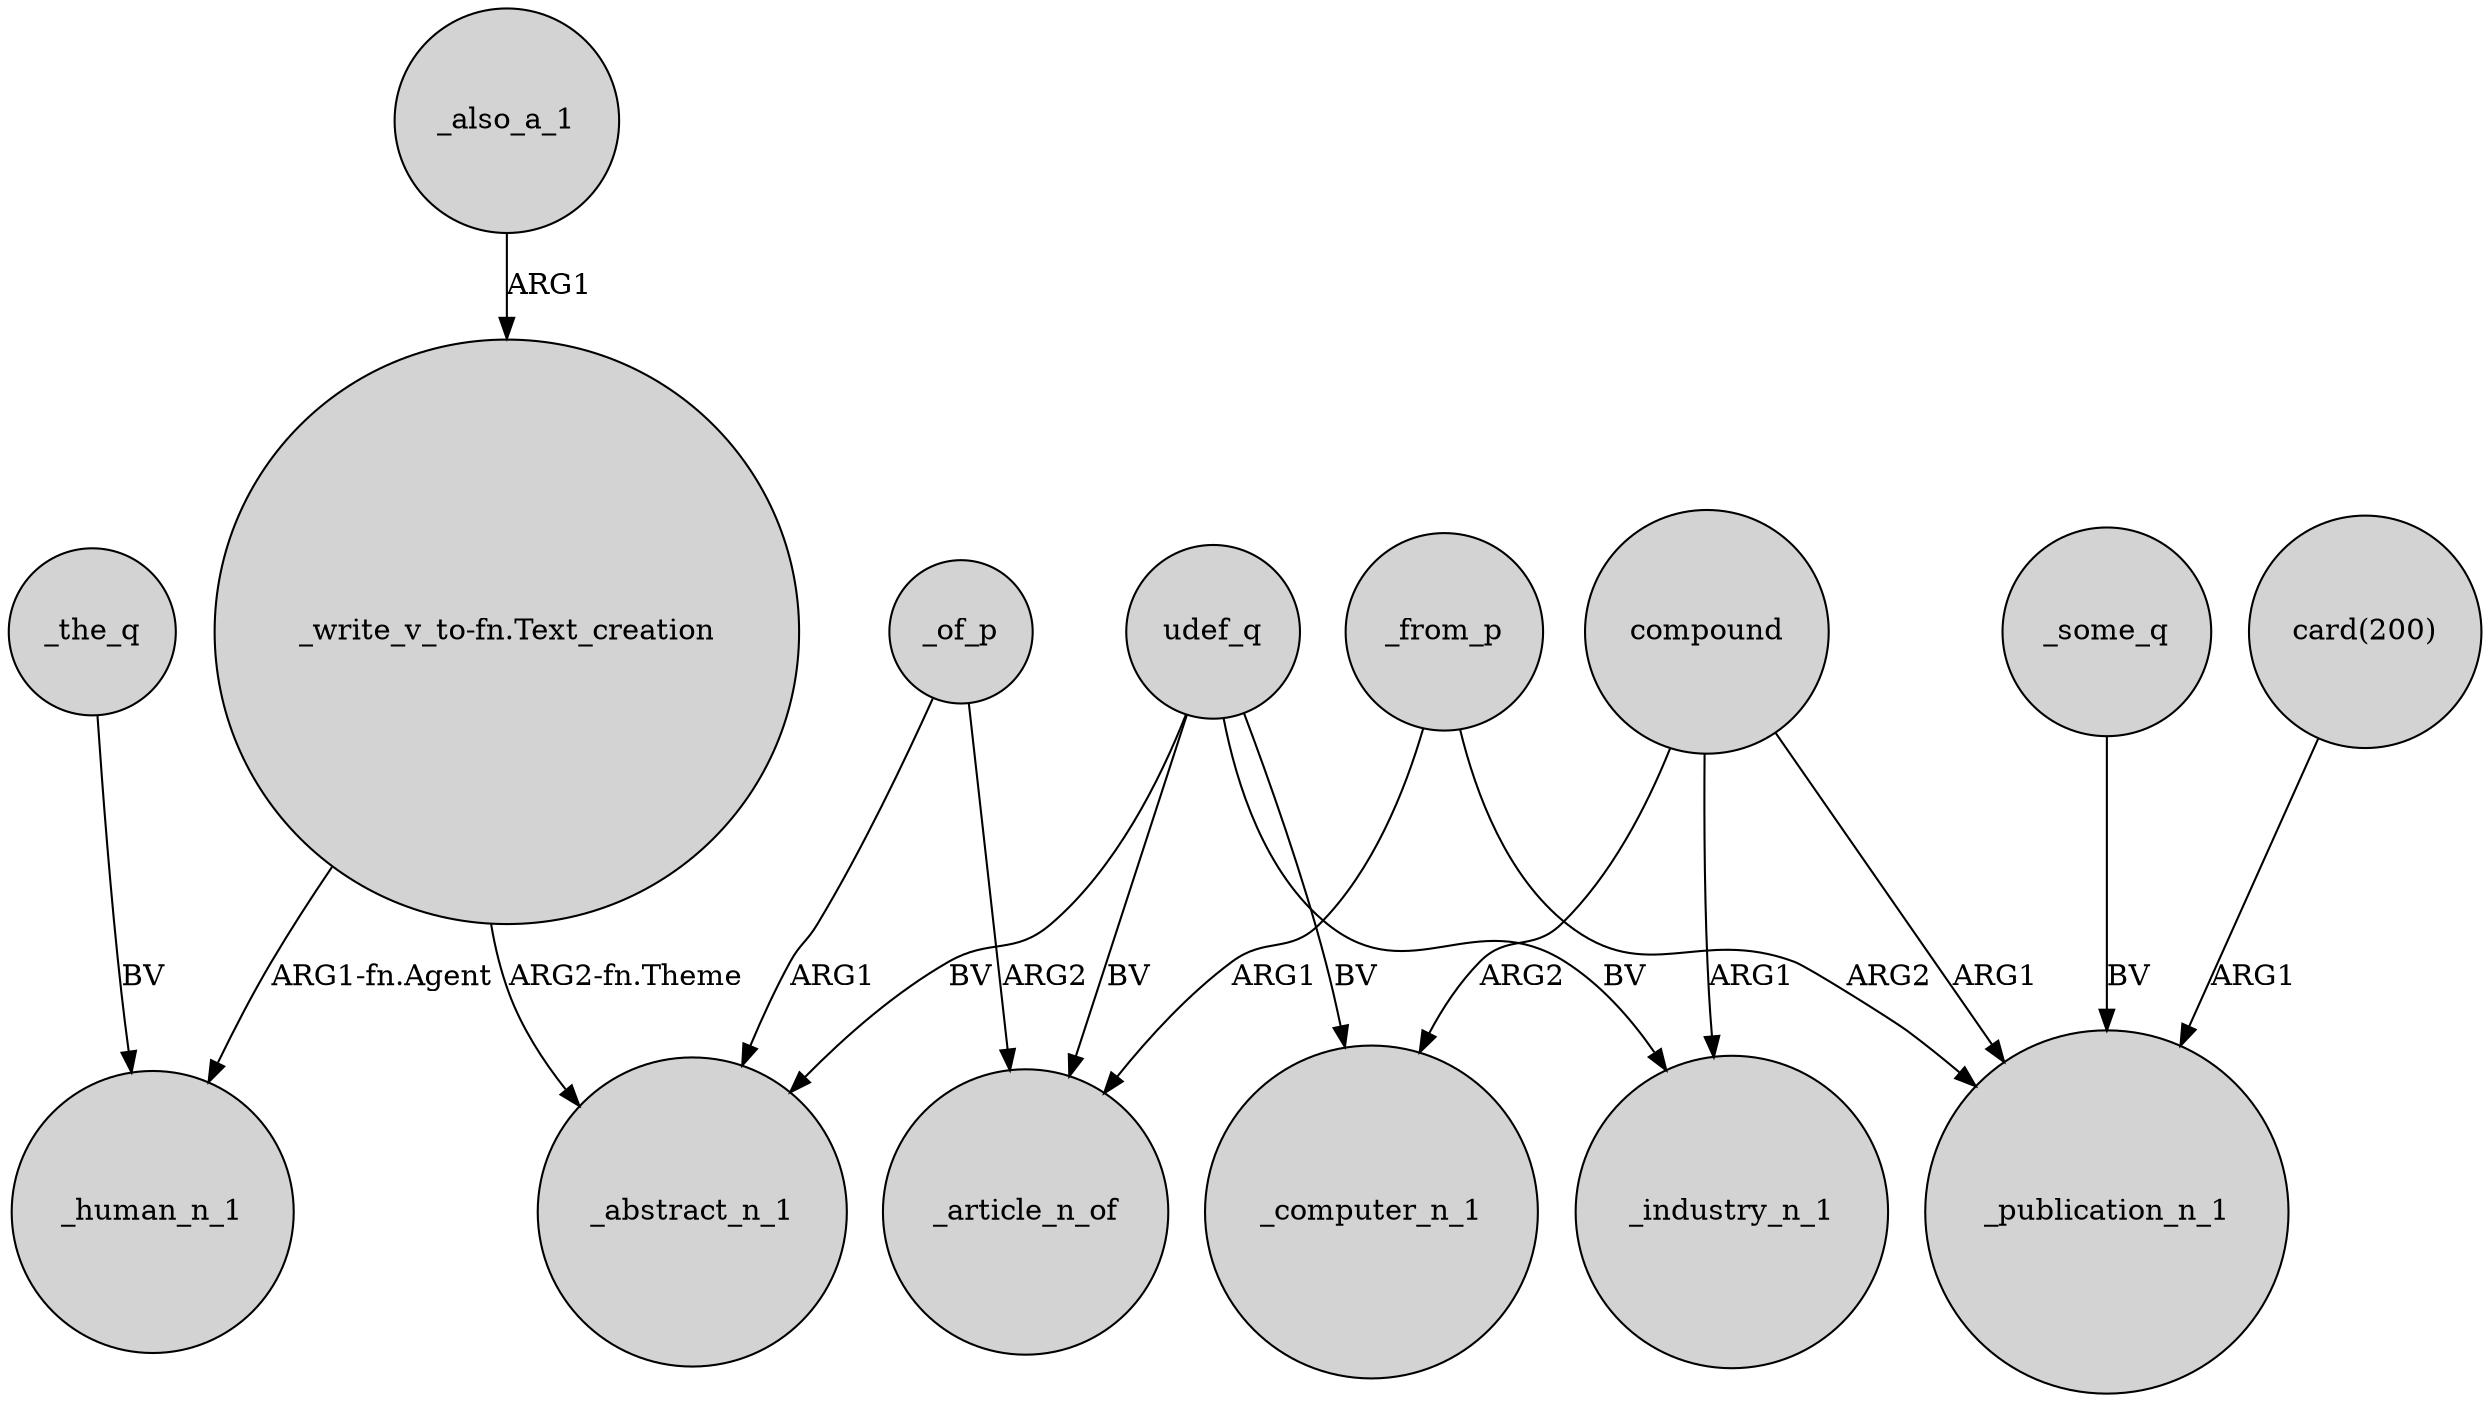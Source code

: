 digraph {
	node [shape=circle style=filled]
	_of_p -> _abstract_n_1 [label=ARG1]
	compound -> _industry_n_1 [label=ARG1]
	_of_p -> _article_n_of [label=ARG2]
	_from_p -> _publication_n_1 [label=ARG2]
	_from_p -> _article_n_of [label=ARG1]
	"_write_v_to-fn.Text_creation" -> _abstract_n_1 [label="ARG2-fn.Theme"]
	_some_q -> _publication_n_1 [label=BV]
	_also_a_1 -> "_write_v_to-fn.Text_creation" [label=ARG1]
	"card(200)" -> _publication_n_1 [label=ARG1]
	compound -> _publication_n_1 [label=ARG1]
	_the_q -> _human_n_1 [label=BV]
	"_write_v_to-fn.Text_creation" -> _human_n_1 [label="ARG1-fn.Agent"]
	udef_q -> _computer_n_1 [label=BV]
	udef_q -> _abstract_n_1 [label=BV]
	compound -> _computer_n_1 [label=ARG2]
	udef_q -> _industry_n_1 [label=BV]
	udef_q -> _article_n_of [label=BV]
}
